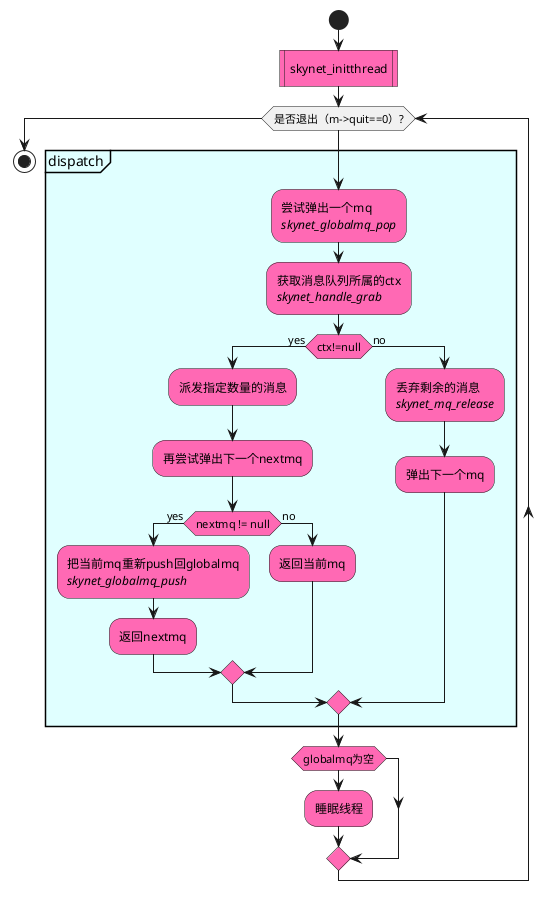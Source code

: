 @startuml
start
:skynet_initthread|

while (是否退出（m->quit==0）?)
    partition dispatch #LightCyan {
        skinparam ActivityBackgroundColor #HotPink
        :尝试弹出一个mq
        //skynet_globalmq_pop//;

        :获取消息队列所属的ctx
        //skynet_handle_grab//;
        if (ctx!=null) then (yes)
            :派发指定数量的消息;
            :再尝试弹出下一个nextmq;
            if (nextmq != null) then (yes)
                :把当前mq重新push回globalmq
                //skynet_globalmq_push//;
                :返回nextmq;
            else (no)
                :返回当前mq;
            endif
        else (no)
            :丢弃剩余的消息
            //skynet_mq_release//;
            :弹出下一个mq;
        endif
    }

    if (globalmq为空) then
        :睡眠线程;
    endif
endwhile

stop
@enduml